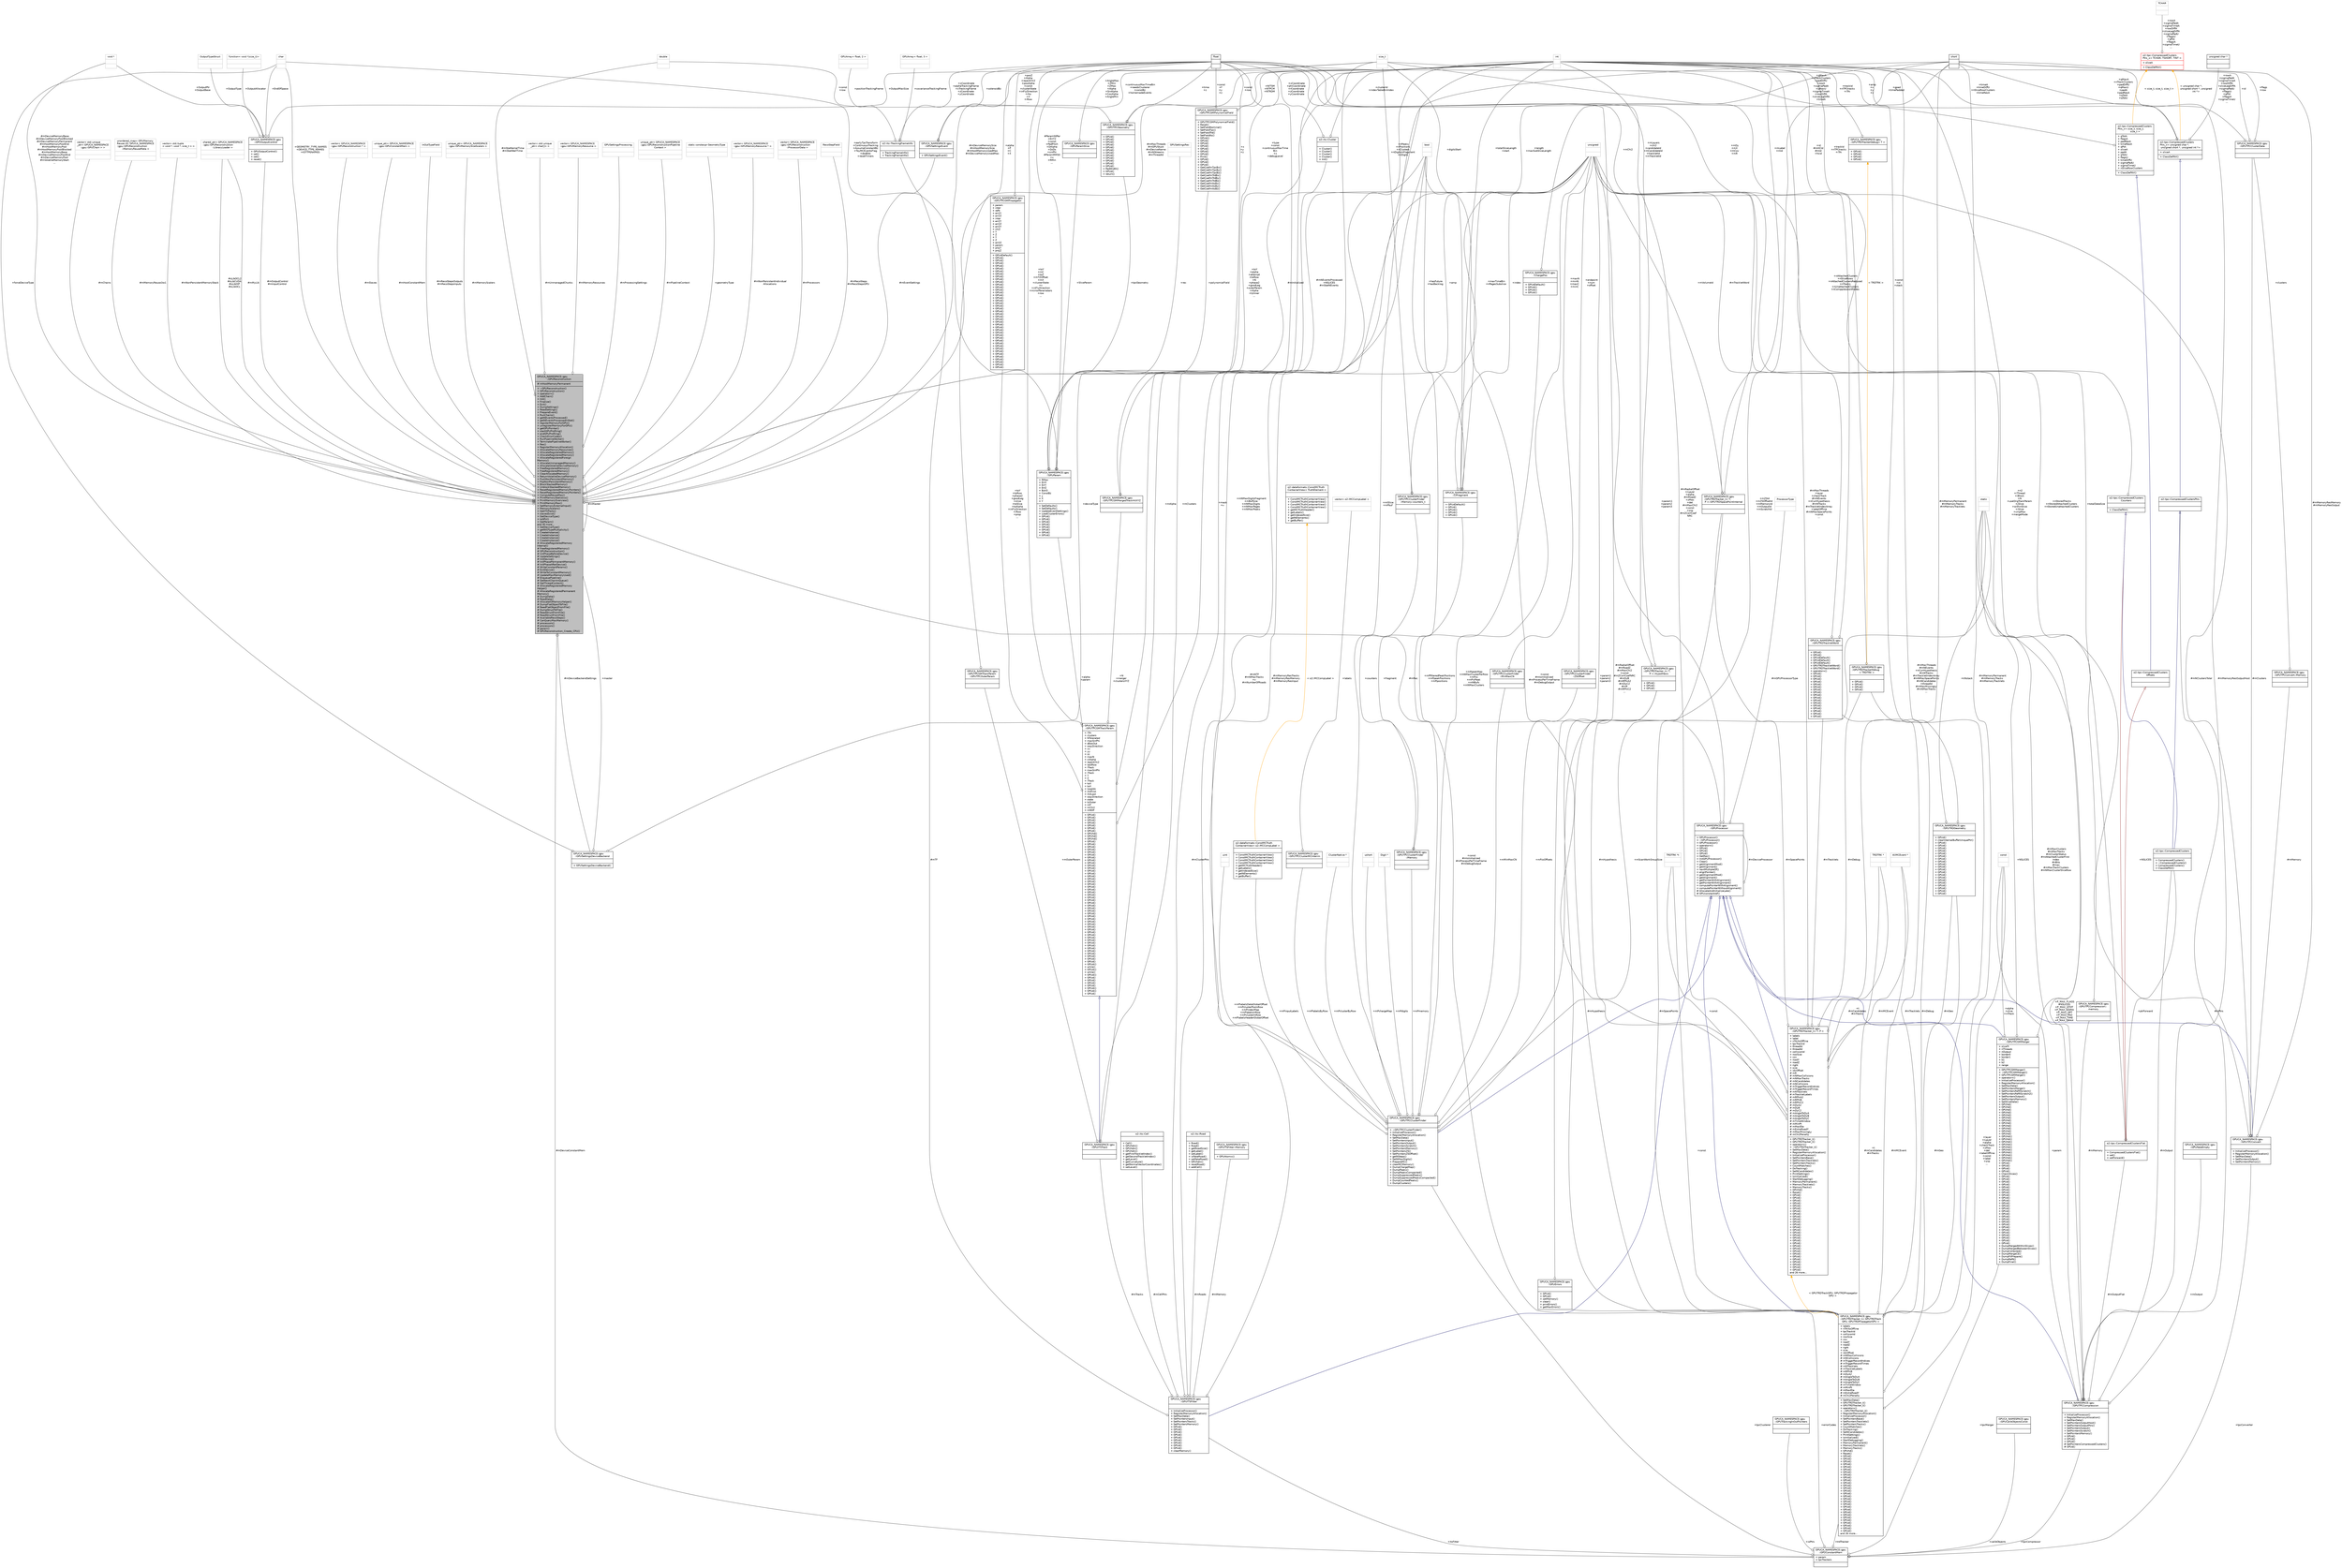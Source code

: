 digraph "GPUCA_NAMESPACE::gpu::GPUReconstruction"
{
 // INTERACTIVE_SVG=YES
  bgcolor="transparent";
  edge [fontname="Helvetica",fontsize="10",labelfontname="Helvetica",labelfontsize="10"];
  node [fontname="Helvetica",fontsize="10",shape=record];
  Node10 [label="{GPUCA_NAMESPACE::gpu\l::GPUReconstruction\n|# mHostMemoryPermanent\l|+ ~GPUReconstruction()\l+ GPUReconstruction()\l+ operator=()\l+ AddChain()\l+ Init()\l+ Finalize()\l+ Exit()\l+ DumpSettings()\l+ ReadSettings()\l+ PrepareEvent()\l+ RunChains()\l+ getNEventsProcessed()\l+ getNEventsProcessedInStat()\l+ registerMemoryForGPU()\l+ unregisterMemoryForGPU()\l+ getGPUPointer()\l+ startGPUProfiling()\l+ endGPUProfiling()\l+ CheckErrorCodes()\l+ RunPipelineWorker()\l+ TerminatePipelineWorker()\l+ Res()\l+ RegisterMemoryAllocation()\l+ AllocateMemoryResources()\l+ AllocateRegisteredMemory()\l+ AllocateRegisteredMemory()\l+ AllocateRegisteredForeign\lMemory()\l+ AllocateUnmanagedMemory()\l+ AllocateVolatileDeviceMemory()\l+ FreeRegisteredMemory()\l+ FreeRegisteredMemory()\l+ ClearAllocatedMemory()\l+ ReturnVolatileDeviceMemory()\l+ PushNonPersistentMemory()\l+ PopNonPersistentMemory()\l+ BlockStackedMemory()\l+ UnblockStackedMemory()\l+ ResetRegisteredMemoryPointers()\l+ ResetRegisteredMemoryPointers()\l+ ComputeReuseMax()\l+ PrintMemoryStatistics()\l+ PrintMemoryOverview()\l+ PrintMemoryMax()\l+ SetMemoryExternalInput()\l+ MemoryScalers()\l+ GetITSTraits()\l+ slavesExist()\l+ GetDeviceType()\l+ IsGPU()\l+ GetParam()\land 30 more...\l+ GetDeviceType()\l+ getNIOTypeMultiplicity()\l+ CreateInstance()\l+ CreateInstance()\l+ CreateInstance()\l+ CreateInstance()\l# AllocateRegisteredMemory\lInternal()\l# FreeRegisteredMemory()\l# GPUReconstruction()\l# InitPhaseBeforeDevice()\l# UpdateSettings()\l# InitDevice()\l# InitPhasePermanentMemory()\l# InitPhaseAfterDevice()\l# WriteConstantParams()\l# ExitDevice()\l# WriteToConstantMemory()\l# UpdateMaxMemoryUsed()\l# EnqueuePipeline()\l# GetNextChainInQueue()\l# GetThreadContext()\l# AllocateRegisteredMemory\lHelper()\l# AllocateRegisteredPermanent\lMemory()\l# DumpData()\l# ReadData()\l# AllocateIOMemoryHelper()\l# DumpFlatObjectToFile()\l# ReadFlatObjectFromFile()\l# DumpStructToFile()\l# ReadStructFromFile()\l# ReadStructFromFile()\l# AvailableRecoSteps()\l# CanQueryMaxMemory()\l# processors()\l# processors()\l# param()\l# GPUReconstruction_Create_CPU()\l}",height=0.2,width=0.4,color="black", fillcolor="grey75", style="filled", fontcolor="black"];
  Node11 -> Node10 [color="grey25",fontsize="10",style="solid",label=" #mUnmanagedChunks" ,arrowhead="odiamond",fontname="Helvetica"];
  Node11 [label="{vector\< std::unique\l_ptr\< char[]\> \>\n||}",height=0.2,width=0.4,color="grey75"];
  Node10 -> Node10 [color="grey25",fontsize="10",style="solid",label=" #mMaster" ,arrowhead="odiamond",fontname="Helvetica"];
  Node12 -> Node10 [color="grey25",fontsize="10",style="solid",label=" #mMemoryResources" ,arrowhead="odiamond",fontname="Helvetica"];
  Node12 [label="{vector\< GPUCA_NAMESPACE\l::gpu::GPUMemoryResource \>\n||}",height=0.2,width=0.4,color="grey75"];
  Node13 -> Node10 [color="grey25",fontsize="10",style="solid",label=" #sLibOCL2\n#sLibCUDA\n#sLibHIP\n#sLibOCL" ,arrowhead="odiamond",fontname="Helvetica"];
  Node13 [label="{shared_ptr\< GPUCA_NAMESPACE\l::gpu::GPUReconstruction\l::LibraryLoader \>\n||}",height=0.2,width=0.4,color="grey75"];
  Node14 -> Node10 [color="grey25",fontsize="10",style="solid",label=" #mStatKernelTime\n#mStatWallTime" ,arrowhead="odiamond",fontname="Helvetica"];
  Node14 [label="{double\n||}",height=0.2,width=0.4,color="grey75"];
  Node15 -> Node10 [color="grey25",fontsize="10",style="solid",label=" #mSlaves" ,arrowhead="odiamond",fontname="Helvetica"];
  Node15 [label="{vector\< GPUCA_NAMESPACE\l::gpu::GPUReconstruction * \>\n||}",height=0.2,width=0.4,color="grey75"];
  Node16 -> Node10 [color="grey25",fontsize="10",style="solid",label=" #mHostConstantMem" ,arrowhead="odiamond",fontname="Helvetica"];
  Node16 [label="{unique_ptr\< GPUCA_NAMESPACE\l::gpu::GPUConstantMem \>\n||}",height=0.2,width=0.4,color="grey75"];
  Node17 -> Node10 [color="grey25",fontsize="10",style="solid",label=" #mRecoStepsOutputs\n#mRecoStepsInputs" ,arrowhead="odiamond",fontname="Helvetica"];
  Node17 [label="{InOutTypeField\n||}",height=0.2,width=0.4,color="grey75"];
  Node18 -> Node10 [color="grey25",fontsize="10",style="solid",label=" #mMemoryScalers" ,arrowhead="odiamond",fontname="Helvetica"];
  Node18 [label="{unique_ptr\< GPUCA_NAMESPACE\l::gpu::GPUMemorySizeScalers \>\n||}",height=0.2,width=0.4,color="grey75"];
  Node19 -> Node10 [color="grey25",fontsize="10",style="solid",label=" #mOutputControl\n#mInputControl" ,arrowhead="odiamond",fontname="Helvetica"];
  Node19 [label="{GPUCA_NAMESPACE::gpu\l::GPUOutputControl\n||+ GPUOutputControl()\l+ set()\l+ set()\l+ reset()\l}",height=0.2,width=0.4,color="black",URL="$d4/d7c/structGPUCA__NAMESPACE_1_1gpu_1_1GPUOutputControl.html"];
  Node20 -> Node19 [color="grey25",fontsize="10",style="solid",label=" +OutputAllocator" ,arrowhead="odiamond",fontname="Helvetica"];
  Node20 [label="{function\< void *(size_t)\>\n||}",height=0.2,width=0.4,color="grey75"];
  Node21 -> Node19 [color="grey25",fontsize="10",style="solid",label=" +EndOfSpace" ,arrowhead="odiamond",fontname="Helvetica"];
  Node21 [label="{char\n||}",height=0.2,width=0.4,color="grey75"];
  Node22 -> Node19 [color="grey25",fontsize="10",style="solid",label=" +OutputMaxSize" ,arrowhead="odiamond",fontname="Helvetica"];
  Node22 [label="{size_t\n||}",height=0.2,width=0.4,color="grey75"];
  Node23 -> Node19 [color="grey25",fontsize="10",style="solid",label=" +OutputType" ,arrowhead="odiamond",fontname="Helvetica"];
  Node23 [label="{OutputTypeStruct\n||}",height=0.2,width=0.4,color="grey75"];
  Node24 -> Node19 [color="grey25",fontsize="10",style="solid",label=" +OutputPtr\n+OutputBase" ,arrowhead="odiamond",fontname="Helvetica"];
  Node24 [label="{void *\n||}",height=0.2,width=0.4,color="grey75"];
  Node21 -> Node10 [color="grey25",fontsize="10",style="solid",label=" +GEOMETRY_TYPE_NAMES\n+DEVICE_TYPE_NAMES\n+IOTYPENAMES" ,arrowhead="odiamond",fontname="Helvetica"];
  Node13 -> Node10 [color="grey25",fontsize="10",style="solid",label=" #mMyLib" ,arrowhead="odiamond",fontname="Helvetica"];
  Node25 -> Node10 [color="grey25",fontsize="10",style="solid",label=" #mEventSettings" ,arrowhead="odiamond",fontname="Helvetica"];
  Node25 [label="{GPUCA_NAMESPACE::gpu\l::GPUSettingsEvent\n||+ GPUSettingsEvent()\l}",height=0.2,width=0.4,color="black",URL="$d0/d50/structGPUCA__NAMESPACE_1_1gpu_1_1GPUSettingsEvent.html"];
  Node26 -> Node25 [color="grey25",fontsize="10",style="solid",label=" +solenoidBz" ,arrowhead="odiamond",fontname="Helvetica"];
  Node26 [label="{float\n||}",height=0.2,width=0.4,color="black",URL="$d4/dc3/classfloat.html"];
  Node27 -> Node25 [color="grey25",fontsize="10",style="solid",label=" +continuousMaxTimeBin\n+needsClusterer\n+constBz\n+homemadeEvents" ,arrowhead="odiamond",fontname="Helvetica"];
  Node27 [label="{int\n||}",height=0.2,width=0.4,color="grey75"];
  Node22 -> Node10 [color="grey25",fontsize="10",style="solid",label=" #mDeviceMemorySize\n#mHostMemorySize\n#mHostMemoryUsedMax\n#mDeviceMemoryUsedMax" ,arrowhead="odiamond",fontname="Helvetica"];
  Node28 -> Node10 [color="grey25",fontsize="10",style="solid",label=" #mProcessingSettings" ,arrowhead="odiamond",fontname="Helvetica"];
  Node28 [label="{GPUSettingsProcessing\n||}",height=0.2,width=0.4,color="grey75"];
  Node29 -> Node10 [color="grey25",fontsize="10",style="solid",label=" #mDeviceConstantMem" ,arrowhead="odiamond",fontname="Helvetica"];
  Node29 [label="{GPUCA_NAMESPACE::gpu\l::GPUConstantMem\n|+ param\l+ tpcTrackers\l|}",height=0.2,width=0.4,color="black",URL="$dc/d57/structGPUCA__NAMESPACE_1_1gpu_1_1GPUConstantMem.html"];
  Node30 -> Node29 [color="grey25",fontsize="10",style="solid",label=" +tpcClusterer" ,arrowhead="odiamond",fontname="Helvetica"];
  Node30 [label="{GPUCA_NAMESPACE::gpu\l::GPUTPCClusterFinder\n||+ ~GPUTPCClusterFinder()\l+ InitializeProcessor()\l+ RegisterMemoryAllocation()\l+ SetMaxData()\l+ SetPointersInput()\l+ SetPointersOutput()\l+ SetPointersScratch()\l+ SetPointersMemory()\l+ SetPointersZS()\l+ SetPointersZSOffset()\l+ getNSteps()\l+ SetNMaxDigits()\l+ PrepareMC()\l+ clearMCMemory()\l+ DumpChargeMap()\l+ DumpPeaks()\l+ DumpPeaksCompacted()\l+ DumpSuppressedPeaks()\l+ DumpSuppressedPeaksCompacted()\l+ DumpCountedPeaks()\l+ DumpClusters()\l}",height=0.2,width=0.4,color="black",URL="$da/dac/classGPUCA__NAMESPACE_1_1gpu_1_1GPUTPCClusterFinder.html"];
  Node31 -> Node30 [dir="back",color="midnightblue",fontsize="10",style="solid",arrowtail="onormal",fontname="Helvetica"];
  Node31 [label="{GPUCA_NAMESPACE::gpu\l::GPUProcessor\n||+ GPUProcessor()\l+ ~GPUProcessor()\l+ GPUProcessor()\l+ operator=()\l+ GPUd()\l+ GPUd()\l+ GPUd()\l+ GetRec()\l+ InitGPUProcessor()\l+ Clear()\l+ getAlignmentMod()\l+ getAlignment()\l+ nextMultipleOf()\l+ alignPointer()\l+ getAlignmentMod()\l+ getAlignment()\l+ getPointerWithAlignment()\l+ getPointerWithAlignment()\l+ computePointerWithAlignment()\l+ computePointerWithoutAlignment()\l# AllocateAndInitializeLate()\l# GPUconstantref()\l}",height=0.2,width=0.4,color="black",URL="$d0/dd7/classGPUCA__NAMESPACE_1_1gpu_1_1GPUProcessor.html"];
  Node10 -> Node31 [color="grey25",fontsize="10",style="solid",label=" #mRec" ,arrowhead="odiamond",fontname="Helvetica"];
  Node31 -> Node31 [color="grey25",fontsize="10",style="solid",label=" #mDeviceProcessor" ,arrowhead="odiamond",fontname="Helvetica"];
  Node32 -> Node31 [color="grey25",fontsize="10",style="solid",label=" #mGPUProcessorType" ,arrowhead="odiamond",fontname="Helvetica"];
  Node32 [label="{ProcessorType\n||}",height=0.2,width=0.4,color="grey75"];
  Node33 -> Node31 [color="grey25",fontsize="10",style="solid",label=" +param1\n+param2\n+param3" ,arrowhead="odiamond",fontname="Helvetica"];
  Node33 [label="{unsigned\n||}",height=0.2,width=0.4,color="grey75"];
  Node34 -> Node30 [color="grey25",fontsize="10",style="solid",label=" +mMinMaxCN" ,arrowhead="odiamond",fontname="Helvetica"];
  Node34 [label="{GPUCA_NAMESPACE::gpu\l::GPUTPCClusterFinder\l::MinMaxCN\n||}",height=0.2,width=0.4,color="black",URL="$dc/dc6/structGPUCA__NAMESPACE_1_1gpu_1_1GPUTPCClusterFinder_1_1MinMaxCN.html"];
  Node33 -> Node34 [color="grey25",fontsize="10",style="solid",label=" +maxN\n+minN\n+maxC\n+minC" ,arrowhead="odiamond",fontname="Helvetica"];
  Node35 -> Node30 [color="grey25",fontsize="10",style="solid",label=" +mPmemory" ,arrowhead="odiamond",fontname="Helvetica"];
  Node35 [label="{GPUCA_NAMESPACE::gpu\l::GPUTPCClusterFinder\l::Memory\n||}",height=0.2,width=0.4,color="black",URL="$d6/d9c/structGPUCA__NAMESPACE_1_1gpu_1_1GPUTPCClusterFinder_1_1Memory.html"];
  Node36 -> Node35 [color="grey25",fontsize="10",style="solid",label=" +counters" ,arrowhead="odiamond",fontname="Helvetica"];
  Node36 [label="{GPUCA_NAMESPACE::gpu\l::GPUTPCClusterFinder\l::Memory::counters_t\n||}",height=0.2,width=0.4,color="black",URL="$d6/d42/structGPUCA__NAMESPACE_1_1gpu_1_1GPUTPCClusterFinder_1_1Memory_1_1counters__t.html"];
  Node22 -> Node36 [color="grey25",fontsize="10",style="solid",label=" +nPeaks\n+nPositions\n+nClusters\n+nDigitsInFragment\n+nDigits" ,arrowhead="odiamond",fontname="Helvetica"];
  Node33 -> Node36 [color="grey25",fontsize="10",style="solid",label=" +maxTimeBin\n+nPagesSubslice" ,arrowhead="odiamond",fontname="Helvetica"];
  Node37 -> Node35 [color="grey25",fontsize="10",style="solid",label=" +fragment" ,arrowhead="odiamond",fontname="Helvetica"];
  Node37 [label="{GPUCA_NAMESPACE::gpu\l::CfFragment\n||+ GPUdDefault()\l+ GPUd()\l+ GPUdi()\l+ GPUdi()\l+ GPUdi()\l}",height=0.2,width=0.4,color="black",URL="$db/d3d/structGPUCA__NAMESPACE_1_1gpu_1_1CfFragment.html"];
  Node38 -> Node37 [color="grey25",fontsize="10",style="solid",label=" +length\n+maxSubSliceLength" ,arrowhead="odiamond",fontname="Helvetica"];
  Node38 [label="{short\n||}",height=0.2,width=0.4,color="black",URL="$dc/d10/classshort.html"];
  Node22 -> Node37 [color="grey25",fontsize="10",style="solid",label=" +digitsStart" ,arrowhead="odiamond",fontname="Helvetica"];
  Node27 -> Node37 [color="grey25",fontsize="10",style="solid",label=" +totalSliceLength\n+start" ,arrowhead="odiamond",fontname="Helvetica"];
  Node39 -> Node37 [color="grey25",fontsize="10",style="solid",label=" +hasFuture\n+hasBacklog" ,arrowhead="odiamond",fontname="Helvetica"];
  Node39 [label="{bool\n||}",height=0.2,width=0.4,color="grey75"];
  Node33 -> Node37 [color="grey25",fontsize="10",style="solid",label=" +index" ,arrowhead="odiamond",fontname="Helvetica"];
  Node40 -> Node30 [color="grey25",fontsize="10",style="solid",label=" +mPfilteredPeakPositions\n+mPpeakPositions\n+mPpositions" ,arrowhead="odiamond",fontname="Helvetica"];
  Node40 [label="{GPUCA_NAMESPACE::gpu\l::ChargePos\n||+ GPUdDefault()\l+ GPUdi()\l+ GPUdi()\l+ GPUdi()\l}",height=0.2,width=0.4,color="black",URL="$dd/d68/structGPUCA__NAMESPACE_1_1gpu_1_1ChargePos.html"];
  Node38 -> Node40 [color="grey25",fontsize="10",style="solid",label=" +gpad\n+timePadded" ,arrowhead="odiamond",fontname="Helvetica"];
  Node38 -> Node30 [color="grey25",fontsize="10",style="solid",label=" +mZSId\n+mZSOffsetId\n+mMemoryId\n+mOutputId\n+mScratchId" ,arrowhead="odiamond",fontname="Helvetica"];
  Node22 -> Node30 [color="grey25",fontsize="10",style="solid",label=" +mNMaxDigitsFragment\n+mBufSize\n+mNMaxDigits\n+mNMaxPages\n+mNMaxPeaks" ,arrowhead="odiamond",fontname="Helvetica"];
  Node41 -> Node30 [color="grey25",fontsize="10",style="solid",label=" +mPchargeMap" ,arrowhead="odiamond",fontname="Helvetica"];
  Node41 [label="{ushort\n||}",height=0.2,width=0.4,color="grey75"];
  Node42 -> Node30 [color="grey25",fontsize="10",style="solid",label=" +mPdigits" ,arrowhead="odiamond",fontname="Helvetica"];
  Node42 [label="{Digit *\n||}",height=0.2,width=0.4,color="grey75"];
  Node27 -> Node30 [color="grey25",fontsize="10",style="solid",label=" +mISlice\n+mPbuf" ,arrowhead="odiamond",fontname="Helvetica"];
  Node43 -> Node30 [color="grey25",fontsize="10",style="solid",label=" +mPzsOffsets" ,arrowhead="odiamond",fontname="Helvetica"];
  Node43 [label="{GPUCA_NAMESPACE::gpu\l::GPUTPCClusterFinder\l::ZSOffset\n||}",height=0.2,width=0.4,color="black",URL="$da/d0d/structGPUCA__NAMESPACE_1_1gpu_1_1GPUTPCClusterFinder_1_1ZSOffset.html"];
  Node33 -> Node43 [color="grey25",fontsize="10",style="solid",label=" +endpoint\n+num\n+offset" ,arrowhead="odiamond",fontname="Helvetica"];
  Node44 -> Node30 [color="grey25",fontsize="10",style="solid",label=" +mPlabelsDataGlobalOffset\n+mPclusterPosInRow\n+mPindexMap\n+mPlabelsInRow\n+mPclusterInRow\n+mPlabelsHeaderGlobalOffset" ,arrowhead="odiamond",fontname="Helvetica"];
  Node44 [label="{uint\n||}",height=0.2,width=0.4,color="grey75"];
  Node45 -> Node30 [color="grey25",fontsize="10",style="solid",label=" +mPinputLabels" ,arrowhead="odiamond",fontname="Helvetica"];
  Node45 [label="{o2::dataformats::ConstMCTruth\lContainerView\< o2::MCCompLabel \>\n||+ ConstMCTruthContainerView()\l+ ConstMCTruthContainerView()\l+ ConstMCTruthContainerView()\l+ ConstMCTruthContainerView()\l+ getMCTruthHeader()\l+ getLabels()\l+ getIndexedSize()\l+ getNElements()\l+ getBuffer()\l}",height=0.2,width=0.4,color="black",URL="$de/d68/classo2_1_1dataformats_1_1ConstMCTruthContainerView.html"];
  Node46 -> Node45 [dir="back",color="orange",fontsize="10",style="solid",label=" \< o2::MCCompLabel \>" ,fontname="Helvetica"];
  Node46 [label="{o2::dataformats::ConstMCTruth\lContainerView\< TruthElement \>\n||+ ConstMCTruthContainerView()\l+ ConstMCTruthContainerView()\l+ ConstMCTruthContainerView()\l+ ConstMCTruthContainerView()\l+ getMCTruthHeader()\l+ getLabels()\l+ getIndexedSize()\l+ getNElements()\l+ getBuffer()\l}",height=0.2,width=0.4,color="black",URL="$de/d68/classo2_1_1dataformats_1_1ConstMCTruthContainerView.html"];
  Node47 -> Node30 [color="grey25",fontsize="10",style="solid",label=" +mScanWorkGroupSize" ,arrowhead="odiamond",fontname="Helvetica"];
  Node47 [label="{static\n||}",height=0.2,width=0.4,color="grey75"];
  Node48 -> Node30 [color="grey25",fontsize="10",style="solid",label=" +mPclusterByRow" ,arrowhead="odiamond",fontname="Helvetica"];
  Node48 [label="{ClusterNative *\n||}",height=0.2,width=0.4,color="grey75"];
  Node33 -> Node30 [color="grey25",fontsize="10",style="solid",label=" +mPpeakMap\n+mNMaxClusterPerRow\n+mPzs\n+mPisPeak\n+mNBufs\n+mNMaxClusters" ,arrowhead="odiamond",fontname="Helvetica"];
  Node49 -> Node30 [color="grey25",fontsize="10",style="solid",label=" +mPlabelsByRow" ,arrowhead="odiamond",fontname="Helvetica"];
  Node49 [label="{GPUCA_NAMESPACE::gpu\l::GPUTPCClusterMCInterim\n||}",height=0.2,width=0.4,color="black",URL="$d4/d0e/structGPUCA__NAMESPACE_1_1gpu_1_1GPUTPCClusterMCInterim.html"];
  Node50 -> Node49 [color="grey25",fontsize="10",style="solid",label=" +labels" ,arrowhead="odiamond",fontname="Helvetica"];
  Node50 [label="{vector\< o2::MCCompLabel \>\n||}",height=0.2,width=0.4,color="grey75"];
  Node51 -> Node29 [color="grey25",fontsize="10",style="solid",label=" +itsFitter" ,arrowhead="odiamond",fontname="Helvetica"];
  Node51 [label="{GPUCA_NAMESPACE::gpu\l::GPUITSFitter\n||+ InitializeProcessor()\l+ RegisterMemoryAllocation()\l+ SetMaxData()\l+ SetPointersInput()\l+ SetPointersTracks()\l+ SetPointersMemory()\l+ GPUd()\l+ GPUd()\l+ GPUd()\l+ GPUd()\l+ GPUd()\l+ GPUd()\l+ GPUd()\l+ GPUd()\l+ GPUd()\l+ clearMemory()\l}",height=0.2,width=0.4,color="black",URL="$d8/df8/classGPUCA__NAMESPACE_1_1gpu_1_1GPUITSFitter.html"];
  Node31 -> Node51 [dir="back",color="midnightblue",fontsize="10",style="solid",arrowtail="onormal",fontname="Helvetica"];
  Node52 -> Node51 [color="grey25",fontsize="10",style="solid",label=" #mClusterPtrs" ,arrowhead="odiamond",fontname="Helvetica"];
  Node52 [label="{o2::its::Cluster\n||+ Cluster()\l+ Cluster()\l+ Cluster()\l+ Cluster()\l+ Init()\l}",height=0.2,width=0.4,color="black",URL="$d6/de3/structo2_1_1its_1_1Cluster.html"];
  Node26 -> Node52 [color="grey25",fontsize="10",style="solid",label=" +xCoordinate\n+phiCoordinate\n+rCoordinate\n+zCoordinate\n+yCoordinate" ,arrowhead="odiamond",fontname="Helvetica"];
  Node27 -> Node52 [color="grey25",fontsize="10",style="solid",label=" +clusterId\n+indexTableBinIndex" ,arrowhead="odiamond",fontname="Helvetica"];
  Node53 -> Node51 [color="grey25",fontsize="10",style="solid",label=" #mRoads" ,arrowhead="odiamond",fontname="Helvetica"];
  Node53 [label="{o2::its::Road\n||+ Road()\l+ Road()\l+ getRoadSize()\l+ getLabel()\l+ setLabel()\l+ isFakeRoad()\l+ setFakeRoad()\l+ GPUhdni()\l+ resetRoad()\l+ addCell()\l}",height=0.2,width=0.4,color="black",URL="$d2/d7f/classo2_1_1its_1_1Road.html"];
  Node54 -> Node51 [color="grey25",fontsize="10",style="solid",label=" #mMemory" ,arrowhead="odiamond",fontname="Helvetica"];
  Node54 [label="{GPUCA_NAMESPACE::gpu\l::GPUITSFitter::Memory\n||+ GPUAtomic()\l}",height=0.2,width=0.4,color="black",URL="$dc/ddc/structGPUCA__NAMESPACE_1_1gpu_1_1GPUITSFitter_1_1Memory.html"];
  Node55 -> Node51 [color="grey25",fontsize="10",style="solid",label=" #mTF" ,arrowhead="odiamond",fontname="Helvetica"];
  Node55 [label="{o2::its::TrackingFrameInfo\n||+ TrackingFrameInfo()\l+ TrackingFrameInfo()\l}",height=0.2,width=0.4,color="black",URL="$d2/d5f/structo2_1_1its_1_1TrackingFrameInfo.html"];
  Node56 -> Node55 [color="grey25",fontsize="10",style="solid",label=" +covarianceTrackingFrame" ,arrowhead="odiamond",fontname="Helvetica"];
  Node56 [label="{GPUArray\< float, 3 \>\n||}",height=0.2,width=0.4,color="grey75"];
  Node57 -> Node55 [color="grey25",fontsize="10",style="solid",label=" +positionTrackingFrame" ,arrowhead="odiamond",fontname="Helvetica"];
  Node57 [label="{GPUArray\< float, 2 \>\n||}",height=0.2,width=0.4,color="grey75"];
  Node26 -> Node55 [color="grey25",fontsize="10",style="solid",label=" +xCoordinate\n+alphaTrackingFrame\n+xTrackingFrame\n+zCoordinate\n+yCoordinate" ,arrowhead="odiamond",fontname="Helvetica"];
  Node38 -> Node51 [color="grey25",fontsize="10",style="solid",label=" #mMemoryResTracks\n#mMemoryResMemory\n#mMemoryResInput" ,arrowhead="odiamond",fontname="Helvetica"];
  Node27 -> Node51 [color="grey25",fontsize="10",style="solid",label=" #mNTF\n#mNMaxTracks\n+v\n#mNumberOfRoads" ,arrowhead="odiamond",fontname="Helvetica"];
  Node58 -> Node51 [color="grey25",fontsize="10",style="solid",label=" #mTracks" ,arrowhead="odiamond",fontname="Helvetica"];
  Node58 [label="{GPUCA_NAMESPACE::gpu\l::GPUITSTrack\n||}",height=0.2,width=0.4,color="black",URL="$dc/d9a/classGPUCA__NAMESPACE_1_1gpu_1_1GPUITSTrack.html"];
  Node59 -> Node58 [dir="back",color="midnightblue",fontsize="10",style="solid",arrowtail="onormal",fontname="Helvetica"];
  Node59 [label="{GPUCA_NAMESPACE::gpu\l::GPUTPCGMTrackParam\n|+ iTrk\l+ clusters\l+ NTolerated\l+ maxSinPhi\l+ dEdxOut\l+ wayDirection\l+ xx\l+ yy\l+ zz\l+ maxN\l+ clAlpha\l+ rejectChi2\l+ lastRow\l+ iTrack\l+ maxSinPhi\l+ iTrack\l+ Y\l+ Z\l+ iTrack\l+ toX\l+ toX\l+ loopIdx\l+ ihitFirst\l+ ihitLast\l+ wayDirection\l+ state\l+ tzOuter\l+ mP\l+ mChi2\l+ mNDF\l|+ GPUd()\l+ GPUd()\l+ GPUd()\l+ GPUd()\l+ GPUd()\l+ GPUd()\l+ GPUd()\l+ GPUhd()\l+ GPUhd()\l+ GPUhd()\l+ GPUd()\l+ GPUd()\l+ GPUd()\l+ GPUd()\l+ GPUd()\l+ GPUd()\l+ GPUd()\l+ GPUd()\l+ GPUd()\l+ GPUd()\l+ GPUd()\l+ GPUd()\l+ GPUd()\l+ GPUd()\l+ GPUd()\l+ GPUd()\l+ GPUd()\l+ GPUd()\l+ GPUd()\l+ GPUd()\l+ GPUd()\l+ GPUd()\l+ GPUd()\l+ GPUd()\l+ GPUd()\l+ GPUd()\l+ GPUd()\l+ GPUd()\l+ GPUd()\l+ GPUd()\l+ GPUd()\l+ GPUd()\l+ GPUd()\l+ GPUd()\l+ GPUd()\l+ GPUd()\l+ GPUd()\l+ GPUd()\l+ GPUd()\l+ GPUd()\l+ GPUd()\l+ GPUd()\l+ GPUd()\l+ GPUd()\l+ GPUd()\l+ GPUd()\l+ GPUdi()\l+ while()\l+ GPUdi()\l+ while()\l+ GPUdi()\l+ GPUd()\l+ GPUd()\l+ GPUd()\l+ GPUd()\l+ GPUdi()\l+ GPUdi()\l+ GPUd()\l}",height=0.2,width=0.4,color="black",URL="$df/df6/classGPUCA__NAMESPACE_1_1gpu_1_1GPUTPCGMTrackParam.html"];
  Node60 -> Node59 [color="grey25",fontsize="10",style="solid",label=" +N\n+merger\n+clustersXYZ" ,arrowhead="odiamond",fontname="Helvetica"];
  Node60 [label="{GPUCA_NAMESPACE::gpu\l::GPUTPCGMMergedTrackHitXYZ\n||}",height=0.2,width=0.4,color="black",URL="$df/d81/structGPUCA__NAMESPACE_1_1gpu_1_1GPUTPCGMMergedTrackHitXYZ.html"];
  Node26 -> Node60 [color="grey25",fontsize="10",style="solid",label=" +x\n+y\n+z" ,arrowhead="odiamond",fontname="Helvetica"];
  Node33 -> Node60 [color="grey25",fontsize="10",style="solid",label=" +amp" ,arrowhead="odiamond",fontname="Helvetica"];
  Node61 -> Node59 [color="grey25",fontsize="10",style="solid",label=" +toY\n+toRow\n+phase2\n+goodLeg\n+slice\n+toSlice\n+toAlpha\n+inFlyDirection\n+iRow\n+prop\n..." ,arrowhead="odiamond",fontname="Helvetica"];
  Node61 [label="{GPUCA_NAMESPACE::gpu\l::GPUTPCGMPropagator\n|+ param\l+ inter\l+ refit\l+ err2Y\l+ err2Z\l+ inter\l+ err2Y\l+ err2Z\l+ err2Y\l+ chiZ\l+ Y\l+ Z\l+ Y\l+ Z\l+ err2Z\l+ param\l+ projY\l+ projZ\l|+ GPUdDefault()\l+ GPUd()\l+ GPUd()\l+ GPUd()\l+ GPUd()\l+ GPUd()\l+ GPUd()\l+ GPUd()\l+ GPUd()\l+ GPUd()\l+ GPUd()\l+ GPUd()\l+ GPUd()\l+ GPUd()\l+ GPUd()\l+ GPUd()\l+ GPUd()\l+ GPUd()\l+ GPUd()\l+ GPUd()\l+ GPUd()\l+ GPUd()\l+ GPUd()\l+ GPUd()\l+ GPUd()\l+ GPUd()\l+ GPUd()\l+ GPUd()\l+ GPUd()\l+ GPUd()\l+ GPUd()\l+ GPUd()\l+ GPUd()\l+ GPUd()\l+ GPUd()\l+ GPUd()\l+ GPUd()\l+ GPUd()\l+ GPUd()\l+ GPUd()\l+ GPUd()\l+ GPUd()\l+ GPUd()\l}",height=0.2,width=0.4,color="black",URL="$d8/d01/classGPUCA__NAMESPACE_1_1gpu_1_1GPUTPCGMPropagator.html"];
  Node26 -> Node61 [color="grey25",fontsize="10",style="solid",label=" +posZ\n+Alpha\n+rejectChi2\n+posAlpha\n+const\n+clusterState\n+inFlyDirection\n+rho\n+X\n+iRow\n..." ,arrowhead="odiamond",fontname="Helvetica"];
  Node62 -> Node59 [color="grey25",fontsize="10",style="solid",label=" +alpha\n+param" ,arrowhead="odiamond",fontname="Helvetica"];
  Node62 [label="{GPUCA_NAMESPACE::gpu\l::GPUParam\n|+ RMax\l+ ErrX\l+ ErrY\l+ ErrZ\l+ BzkG\l+ ConstBz\l+ y\l+ X\l+ Y\l|+ SetDefaults()\l+ SetDefaults()\l+ UpdateEventSettings()\l+ LoadClusterErrors()\l+ GPUd()\l+ GPUd()\l+ GPUd()\l+ GPUd()\l+ GPUd()\l+ GPUd()\l+ GPUd()\l+ GPUd()\l}",height=0.2,width=0.4,color="black",URL="$da/daf/structGPUCA__NAMESPACE_1_1gpu_1_1GPUParam.html"];
  Node21 -> Node62 [color="grey25",fontsize="10",style="solid",label=" +earlyTpcTransform\n+ContinuousTracking\n+AssumeConstantBz\n+ToyMCEventsFlag\n+dodEdx\n+resetTimers" ,arrowhead="odiamond",fontname="Helvetica"];
  Node26 -> Node62 [color="grey25",fontsize="10",style="solid",label=" #ParamS0Par\n+ErrY2\n+const\n+PadPitch\n+DAlpha\n+DzDs\n+sinPhi\n#ParamRMS0\n+x\n+RMin\n..." ,arrowhead="odiamond",fontname="Helvetica"];
  Node63 -> Node62 [color="grey25",fontsize="10",style="solid",label=" +SliceParam" ,arrowhead="odiamond",fontname="Helvetica"];
  Node63 [label="{GPUCA_NAMESPACE::gpu\l::GPUParamSlice\n||}",height=0.2,width=0.4,color="black",URL="$dc/dc1/structGPUCA__NAMESPACE_1_1gpu_1_1GPUParamSlice.html"];
  Node26 -> Node63 [color="grey25",fontsize="10",style="solid",label=" +AngleMax\n+ZMin\n+ZMax\n+Alpha\n+SinAlpha\n+CosAlpha\n+AngleMin" ,arrowhead="odiamond",fontname="Helvetica"];
  Node27 -> Node62 [color="grey25",fontsize="10",style="solid",label=" +type\n+const\n+continuousMaxTime\lBin\n+z\n+debugLevel" ,arrowhead="odiamond",fontname="Helvetica"];
  Node64 -> Node62 [color="grey25",fontsize="10",style="solid",label=" +polynomialField" ,arrowhead="odiamond",fontname="Helvetica"];
  Node64 [label="{GPUCA_NAMESPACE::gpu\l::GPUTPCGMPolynomialField\n||+ GPUTPCGMPolynomialField()\l+ Reset()\l+ SetFieldNominal()\l+ SetFieldTpc()\l+ SetFieldTrd()\l+ SetFieldIts()\l+ GPUdi()\l+ GPUd()\l+ GPUd()\l+ GPUd()\l+ GPUd()\l+ GPUd()\l+ GPUd()\l+ Print()\l+ GPUd()\l+ GPUd()\l+ GPUd()\l+ GetCoefmTpcBx()\l+ GetCoefmTpcBy()\l+ GetCoefmTpcBz()\l+ GetCoefmTrdBx()\l+ GetCoefmTrdBy()\l+ GetCoefmTrdBz()\l+ GetCoefmItsBx()\l+ GetCoefmItsBy()\l+ GetCoefmItsBz()\l}",height=0.2,width=0.4,color="black",URL="$d0/d97/classGPUCA__NAMESPACE_1_1gpu_1_1GPUTPCGMPolynomialField.html"];
  Node26 -> Node64 [color="grey25",fontsize="10",style="solid",label=" +const\n+f\n+y\n+z" ,arrowhead="odiamond",fontname="Helvetica"];
  Node27 -> Node64 [color="grey25",fontsize="10",style="solid",label=" +NITSM\n+NTPCM\n+NTRDM" ,arrowhead="odiamond",fontname="Helvetica"];
  Node65 -> Node62 [color="grey25",fontsize="10",style="solid",label=" +tpcGeometry" ,arrowhead="odiamond",fontname="Helvetica"];
  Node65 [label="{GPUCA_NAMESPACE::gpu\l::GPUTPCGeometry\n||+ GPUd()\l+ GPUd()\l+ GPUd()\l+ GPUd()\l+ GPUd()\l+ GPUd()\l+ GPUd()\l+ GPUd()\l+ GPUd()\l+ GPUd()\l+ GPUd()\l+ GPUd()\l+ PadWidth()\l+ GPUd()\l+ return()\l}",height=0.2,width=0.4,color="black",URL="$d0/d52/classGPUCA__NAMESPACE_1_1gpu_1_1GPUTPCGeometry.html"];
  Node14 -> Node65 [color="grey25",fontsize="10",style="solid",label=" +const\n+row" ,arrowhead="odiamond",fontname="Helvetica"];
  Node26 -> Node65 [color="grey25",fontsize="10",style="solid",label=" +time\n+z" ,arrowhead="odiamond",fontname="Helvetica"];
  Node27 -> Node65 [color="grey25",fontsize="10",style="solid",label=" +const\n+row" ,arrowhead="odiamond",fontname="Helvetica"];
  Node66 -> Node62 [color="grey25",fontsize="10",style="solid",label=" +rec" ,arrowhead="odiamond",fontname="Helvetica"];
  Node66 [label="{GPUSettingsRec\n||}",height=0.2,width=0.4,color="grey75"];
  Node26 -> Node59 [color="grey25",fontsize="10",style="solid",label=" +toY\n+mC\n+toZ\n+mTZOffset\n+mX\n+clusterState\n+v\n+inFlyDirection\n+mirrorParameters\n+row\n..." ,arrowhead="odiamond",fontname="Helvetica"];
  Node27 -> Node59 [color="grey25",fontsize="10",style="solid",label=" +toY\n+alpha\n+attempt\n+toRow\n+N\n+phase2\n+goodLeg\n+outerParam\n+Alpha\n+tzInner\n..." ,arrowhead="odiamond",fontname="Helvetica"];
  Node39 -> Node59 [color="grey25",fontsize="10",style="solid",label=" +mask\n+v" ,arrowhead="odiamond",fontname="Helvetica"];
  Node26 -> Node58 [color="grey25",fontsize="10",style="solid",label=" +mAlpha" ,arrowhead="odiamond",fontname="Helvetica"];
  Node27 -> Node58 [color="grey25",fontsize="10",style="solid",label=" +mClusters" ,arrowhead="odiamond",fontname="Helvetica"];
  Node67 -> Node58 [color="grey25",fontsize="10",style="solid",label=" +mOuterParam" ,arrowhead="odiamond",fontname="Helvetica"];
  Node67 [label="{GPUCA_NAMESPACE::gpu\l::GPUTPCGMTrackParam\l::GPUTPCOuterParam\n||}",height=0.2,width=0.4,color="black",URL="$d3/d23/structGPUCA__NAMESPACE_1_1gpu_1_1GPUTPCGMTrackParam_1_1GPUTPCOuterParam.html"];
  Node26 -> Node67 [color="grey25",fontsize="10",style="solid",label=" +alpha\n+P\n+C\n+X" ,arrowhead="odiamond",fontname="Helvetica"];
  Node68 -> Node51 [color="grey25",fontsize="10",style="solid",label=" #mCellPtrs" ,arrowhead="odiamond",fontname="Helvetica"];
  Node68 [label="{o2::its::Cell\n||+ Cell()\l+ GPUhdni()\l+ GPUhdni()\l+ GPUhdni()\l+ getFirstTrackletIndex()\l+ getSecondTrackletIndex()\l+ getLevel()\l+ getCurvature()\l+ getNormalVectorCoordinates()\l+ setLevel()\l}",height=0.2,width=0.4,color="black",URL="$dd/d89/classo2_1_1its_1_1Cell.html"];
  Node69 -> Node29 [color="grey25",fontsize="10",style="solid",label=" +ioPtrs" ,arrowhead="odiamond",fontname="Helvetica"];
  Node69 [label="{GPUCA_NAMESPACE::gpu\l::GPUTrackingInOutPointers\n||}",height=0.2,width=0.4,color="black",URL="$d2/d7f/structGPUCA__NAMESPACE_1_1gpu_1_1GPUTrackingInOutPointers.html"];
  Node70 -> Node29 [color="grey25",fontsize="10",style="solid",label=" +tpcConverter" ,arrowhead="odiamond",fontname="Helvetica"];
  Node70 [label="{GPUCA_NAMESPACE::gpu\l::GPUTPCConvert\n||+ InitializeProcessor()\l+ RegisterMemoryAllocation()\l+ SetMaxData()\l+ SetPointersOutput()\l+ SetPointersMemory()\l}",height=0.2,width=0.4,color="black",URL="$d3/d6f/classGPUCA__NAMESPACE_1_1gpu_1_1GPUTPCConvert.html"];
  Node31 -> Node70 [dir="back",color="midnightblue",fontsize="10",style="solid",arrowtail="onormal",fontname="Helvetica"];
  Node38 -> Node70 [color="grey25",fontsize="10",style="solid",label=" #mMemoryResMemory\n#mMemoryResOutput" ,arrowhead="odiamond",fontname="Helvetica"];
  Node71 -> Node70 [color="grey25",fontsize="10",style="solid",label=" #mClusters" ,arrowhead="odiamond",fontname="Helvetica"];
  Node71 [label="{GPUCA_NAMESPACE::gpu\l::GPUTPCClusterData\n||}",height=0.2,width=0.4,color="black",URL="$de/d16/structGPUCA__NAMESPACE_1_1gpu_1_1GPUTPCClusterData.html"];
  Node26 -> Node71 [color="grey25",fontsize="10",style="solid",label=" +amp\n+x\n+y\n+z" ,arrowhead="odiamond",fontname="Helvetica"];
  Node38 -> Node71 [color="grey25",fontsize="10",style="solid",label=" +flags\n+row" ,arrowhead="odiamond",fontname="Helvetica"];
  Node27 -> Node71 [color="grey25",fontsize="10",style="solid",label=" +id" ,arrowhead="odiamond",fontname="Helvetica"];
  Node72 -> Node70 [color="grey25",fontsize="10",style="solid",label=" #mMemory" ,arrowhead="odiamond",fontname="Helvetica"];
  Node72 [label="{GPUCA_NAMESPACE::gpu\l::GPUTPCConvert::Memory\n||}",height=0.2,width=0.4,color="black",URL="$d4/d0e/structGPUCA__NAMESPACE_1_1gpu_1_1GPUTPCConvert_1_1Memory.html"];
  Node71 -> Node72 [color="grey25",fontsize="10",style="solid",label=" +clusters" ,arrowhead="odiamond",fontname="Helvetica"];
  Node33 -> Node70 [color="grey25",fontsize="10",style="solid",label=" #mNClustersTotal" ,arrowhead="odiamond",fontname="Helvetica"];
  Node47 -> Node70 [color="grey25",fontsize="10",style="solid",label=" +NSLICES" ,arrowhead="odiamond",fontname="Helvetica"];
  Node73 -> Node29 [color="grey25",fontsize="10",style="solid",label=" +trdTracker" ,arrowhead="odiamond",fontname="Helvetica"];
  Node73 [label="{GPUCA_NAMESPACE::gpu\l::GPUTRDTracker_t\< GPUTRDTrack\lGPU, GPUTRDPropagatorGPU \>\n|+ labels\l+ nTrkltsOffline\l+ tpcTrackId\l+ collisionId\l+ rowSize\l+ cov\l+ roadY\l+ roadZ\l+ right\l+ size\l+ idxOffset\l# mNMaxCollisions\l# mNCollisions\l# mTriggerRecordIndices\l# mTriggerRecordTimes\l# mNTracklets\l# mTrackletLabels\l# mRPhiB\l# mDyA2\l# mAngleToDyA\l# mAngleToDyB\l# mAngleToDyC\l# mTimeWindow\l# mMinPt\l# mMaxEta\l# mExtraRoadY\l# mChi2Penalty\l|+ SetMaxData()\l+ GPUTRDTracker_t()\l+ GPUTRDTracker_t()\l+ operator=()\l+ ~GPUTRDTracker_t()\l+ RegisterMemoryAllocation()\l+ InitializeProcessor()\l+ SetPointersBase()\l+ SetPointersTracklets()\l+ SetPointersTracks()\l+ CountMatches()\l+ DoTracking()\l+ SetNCandidates()\l+ PrintSettings()\l+ IsInitialized()\l+ StartDebugging()\l+ MemoryPermanent()\l+ MemoryTracklets()\l+ MemoryTracks()\l+ GPUhd()\l+ Reset()\l+ GPUd()\l+ GPUd()\l+ GPUd()\l+ GPUd()\l+ GPUd()\l+ GPUd()\l+ GPUd()\l+ GPUd()\l+ GPUd()\l+ GPUd()\l+ GPUd()\l+ GPUd()\l+ GPUd()\l+ GPUd()\l+ GPUd()\l+ GPUd()\l+ GPUd()\l+ GPUd()\l+ GPUd()\l+ GPUd()\l+ GPUd()\l+ GPUd()\l+ GPUd()\l+ GPUd()\l+ GPUd()\l+ GPUd()\l+ GPUd()\l+ GPUd()\l+ GPUd()\land 26 more...\l}",height=0.2,width=0.4,color="black",URL="$db/db5/classGPUCA__NAMESPACE_1_1gpu_1_1GPUTRDTracker__t.html"];
  Node31 -> Node73 [dir="back",color="midnightblue",fontsize="10",style="solid",arrowtail="onormal",fontname="Helvetica"];
  Node74 -> Node73 [color="grey25",fontsize="10",style="solid",label=" #mDebug" ,arrowhead="odiamond",fontname="Helvetica"];
  Node74 [label="{GPUCA_NAMESPACE::gpu\l::GPUTRDTrackerDebug\l\< TRDTRK \>\n||+ GPUd()\l+ GPUd()\l+ GPUd()\l+ GPUd()\l}",height=0.2,width=0.4,color="black",URL="$dd/d07/classGPUCA__NAMESPACE_1_1gpu_1_1GPUTRDTrackerDebug.html"];
  Node27 -> Node74 [color="grey25",fontsize="10",style="solid",label=" +trackId\n+nTPCtracks\n+iTrk" ,arrowhead="odiamond",fontname="Helvetica"];
  Node75 -> Node74 [dir="back",color="orange",fontsize="10",style="solid",label=" \< TRDTRK \>" ,fontname="Helvetica"];
  Node75 [label="{GPUCA_NAMESPACE::gpu\l::GPUTRDTrackerDebug\< T \>\n||+ GPUd()\l+ GPUd()\l+ GPUd()\l+ GPUd()\l}",height=0.2,width=0.4,color="black",URL="$dd/d07/classGPUCA__NAMESPACE_1_1gpu_1_1GPUTRDTrackerDebug.html"];
  Node27 -> Node75 [color="grey25",fontsize="10",style="solid",label=" +trackId\n+nTPCtracks\n+iTrk" ,arrowhead="odiamond",fontname="Helvetica"];
  Node76 -> Node73 [color="grey25",fontsize="10",style="solid",label=" #mGeo" ,arrowhead="odiamond",fontname="Helvetica"];
  Node76 [label="{GPUCA_NAMESPACE::gpu\l::GPUTRDGeometry\n||+ GPUd()\l+ clearInternalBufferUniquePtr()\l+ GPUd()\l+ GPUd()\l+ GPUd()\l+ GPUd()\l+ GPUd()\l+ GPUd()\l+ GPUd()\l+ GPUd()\l+ GPUd()\l+ GPUd()\l+ GPUd()\l+ GPUd()\l+ GPUd()\l+ GPUd()\l+ GPUd()\l+ GPUd()\l+ GPUd()\l+ GPUd()\l+ GPUd()\l+ GPUd()\l}",height=0.2,width=0.4,color="black",URL="$d8/d19/classGPUCA__NAMESPACE_1_1gpu_1_1GPUTRDGeometry.html"];
  Node27 -> Node76 [color="grey25",fontsize="10",style="solid",label=" +const\n+st\n+stack" ,arrowhead="odiamond",fontname="Helvetica"];
  Node47 -> Node76 [color="grey25",fontsize="10",style="solid",label=" +kNstack" ,arrowhead="odiamond",fontname="Helvetica"];
  Node77 -> Node73 [color="grey25",fontsize="10",style="solid",label=" #mTracklets" ,arrowhead="odiamond",fontname="Helvetica"];
  Node77 [label="{GPUCA_NAMESPACE::gpu\l::GPUTRDTrackletWord\n||+ GPUd()\l+ GPUd()\l+ GPUdDefault()\l+ GPUdDefault()\l+ GPUdDefault()\l+ GPUTRDTrackletWord()\l+ GPUTRDTrackletWord()\l+ operator=()\l+ GPUd()\l+ GPUd()\l+ GPUd()\l+ GPUd()\l+ GPUd()\l+ GPUd()\l+ GPUd()\l+ GPUd()\l+ GPUd()\l+ GPUd()\l+ GPUd()\l+ GPUd()\l+ GPUd()\l+ GPUd()\l+ GPUd()\l+ GPUd()\l+ GPUd()\l}",height=0.2,width=0.4,color="black",URL="$d6/d2b/classGPUCA__NAMESPACE_1_1gpu_1_1GPUTRDTrackletWord.html"];
  Node27 -> Node77 [color="grey25",fontsize="10",style="solid",label=" +id\n#mHCId\n#mId\n+hcid" ,arrowhead="odiamond",fontname="Helvetica"];
  Node33 -> Node77 [color="grey25",fontsize="10",style="solid",label=" #mTrackletWord" ,arrowhead="odiamond",fontname="Helvetica"];
  Node78 -> Node73 [color="grey25",fontsize="10",style="solid",label=" #mHypothesis" ,arrowhead="odiamond",fontname="Helvetica"];
  Node78 [label="{GPUCA_NAMESPACE::gpu\l::GPUTRDTracker_t\< T,\l P \>::Hypothesis\n||+ GPUd()\l+ GPUd()\l+ GPUd()\l}",height=0.2,width=0.4,color="black",URL="$d5/dab/structGPUCA__NAMESPACE_1_1gpu_1_1GPUTRDTracker__t_1_1Hypothesis.html"];
  Node26 -> Node78 [color="grey25",fontsize="10",style="solid",label=" +mChi2" ,arrowhead="odiamond",fontname="Helvetica"];
  Node27 -> Node78 [color="grey25",fontsize="10",style="solid",label=" +mLayers\n+chi2\n+candidateId\n+mCandidateId\n+trackletId\n+mTrackletId" ,arrowhead="odiamond",fontname="Helvetica"];
  Node38 -> Node73 [color="grey25",fontsize="10",style="solid",label=" #mMemoryPermanent\n#mMemoryTracks\n#mMemoryTracklets" ,arrowhead="odiamond",fontname="Helvetica"];
  Node26 -> Node73 [color="grey25",fontsize="10",style="solid",label=" #mRadialOffset\n#mRoadZ\n#mMaxChi2\n+const\n#mZCorrCoefNRC\n#mDyB\n#mRPhiA2\n#mDyC2\n#mR\n#mRPhiC2\n..." ,arrowhead="odiamond",fontname="Helvetica"];
  Node79 -> Node73 [color="grey25",fontsize="10",style="solid",label=" +const" ,arrowhead="odiamond",fontname="Helvetica"];
  Node79 [label="{TRDTRK *t\n||}",height=0.2,width=0.4,color="grey75"];
  Node80 -> Node73 [color="grey25",fontsize="10",style="solid",label=" +t\n#mCandidates\n#mTracks" ,arrowhead="odiamond",fontname="Helvetica"];
  Node80 [label="{TRDTRK *\n||}",height=0.2,width=0.4,color="grey75"];
  Node27 -> Node73 [color="grey25",fontsize="10",style="solid",label=" #mMaxThreads\n#mNEvents\n+nCurrHypothesis\n#mNTracks\n#mTrackletIndexArray\n#mNMaxSpacePoints\n#mNCandidates\n+threadId\n#mMaxMissingLy\n#mNMaxTracks\n..." ,arrowhead="odiamond",fontname="Helvetica"];
  Node39 -> Node73 [color="grey25",fontsize="10",style="solid",label=" +const\n#mIsInitialized\n#mProcessPerTimeFrame\n#mDebugOutput" ,arrowhead="odiamond",fontname="Helvetica"];
  Node81 -> Node73 [color="grey25",fontsize="10",style="solid",label=" +layer\n+iLayer\n+alpha\n+checkTrack\n+zMax\n+det\n+labelOffline\n+const\n+label\n+snp\n..." ,arrowhead="odiamond",fontname="Helvetica"];
  Node81 [label="{const\n||}",height=0.2,width=0.4,color="grey75"];
  Node82 -> Node73 [color="grey25",fontsize="10",style="solid",label=" #mMCEvent" ,arrowhead="odiamond",fontname="Helvetica"];
  Node82 [label="{AliMCEvent *\n||}",height=0.2,width=0.4,color="grey75"];
  Node83 -> Node73 [color="grey25",fontsize="10",style="solid",label=" #mSpacePoints" ,arrowhead="odiamond",fontname="Helvetica"];
  Node83 [label="{GPUCA_NAMESPACE::gpu\l::GPUTRDTracker_t\< T,\l P \>::GPUTRDSpacePointInternal\n||}",height=0.2,width=0.4,color="black",URL="$db/dd7/structGPUCA__NAMESPACE_1_1gpu_1_1GPUTRDTracker__t_1_1GPUTRDSpacePointInternal.html"];
  Node26 -> Node83 [color="grey25",fontsize="10",style="solid",label=" +mDy\n+mX\n+mCov\n+mR" ,arrowhead="odiamond",fontname="Helvetica"];
  Node27 -> Node83 [color="grey25",fontsize="10",style="solid",label=" +mLabel\n+mId" ,arrowhead="odiamond",fontname="Helvetica"];
  Node33 -> Node83 [color="grey25",fontsize="10",style="solid",label=" +mVolumeId" ,arrowhead="odiamond",fontname="Helvetica"];
  Node84 -> Node73 [dir="back",color="orange",fontsize="10",style="solid",label=" \< GPUTRDTrackGPU, GPUTRDPropagator\lGPU \>" ,fontname="Helvetica"];
  Node84 [label="{GPUCA_NAMESPACE::gpu\l::GPUTRDTracker_t\< T, P \>\n|+ labels\l+ label\l+ nTrkltsOffline\l+ tpcTrackId\l+ threadId\l+ threadId\l+ collisionId\l+ rowSize\l+ cov\l+ roadY\l+ roadZ\l+ right\l+ size\l+ idxOffset\l# mR\l# mNMaxCollisions\l# mNMaxTracks\l# mNCandidates\l# mNCollisions\l# mTriggerRecordIndices\l# mTriggerRecordTimes\l# mNTracklets\l# mTrackletLabels\l# mRPhiA2\l# mRPhiB\l# mRPhiC2\l# mDyA2\l# mDyB\l# mDyC2\l# mAngleToDyA\l# mAngleToDyB\l# mAngleToDyC\l# mTimeWindow\l# mMinPt\l# mMaxEta\l# mExtraRoadY\l# mMaxMissingLy\l# mChi2Penalty\l|+ GPUTRDTracker_t()\l+ GPUTRDTracker_t()\l+ operator=()\l+ ~GPUTRDTracker_t()\l+ SetMaxData()\l+ RegisterMemoryAllocation()\l+ InitializeProcessor()\l+ SetPointersBase()\l+ SetPointersTracklets()\l+ SetPointersTracks()\l+ CountMatches()\l+ DoTracking()\l+ SetNCandidates()\l+ PrintSettings()\l+ IsInitialized()\l+ StartDebugging()\l+ MemoryPermanent()\l+ MemoryTracklets()\l+ MemoryTracks()\l+ GPUhd()\l+ Reset()\l+ GPUd()\l+ GPUd()\l+ GPUd()\l+ GPUd()\l+ GPUd()\l+ GPUd()\l+ GPUd()\l+ GPUd()\l+ GPUd()\l+ GPUd()\l+ GPUd()\l+ GPUd()\l+ GPUd()\l+ GPUd()\l+ GPUd()\l+ GPUd()\l+ GPUd()\l+ GPUd()\l+ GPUd()\l+ GPUd()\l+ GPUd()\l+ GPUd()\l+ GPUd()\l+ GPUd()\l+ GPUd()\l+ GPUd()\l+ GPUd()\l+ GPUd()\l+ GPUd()\land 26 more...\l}",height=0.2,width=0.4,color="black",URL="$db/db5/classGPUCA__NAMESPACE_1_1gpu_1_1GPUTRDTracker__t.html"];
  Node31 -> Node84 [dir="back",color="midnightblue",fontsize="10",style="solid",arrowtail="onormal",fontname="Helvetica"];
  Node74 -> Node84 [color="grey25",fontsize="10",style="solid",label=" #mDebug" ,arrowhead="odiamond",fontname="Helvetica"];
  Node76 -> Node84 [color="grey25",fontsize="10",style="solid",label=" #mGeo" ,arrowhead="odiamond",fontname="Helvetica"];
  Node77 -> Node84 [color="grey25",fontsize="10",style="solid",label=" #mTracklets" ,arrowhead="odiamond",fontname="Helvetica"];
  Node78 -> Node84 [color="grey25",fontsize="10",style="solid",label=" #mHypothesis" ,arrowhead="odiamond",fontname="Helvetica"];
  Node38 -> Node84 [color="grey25",fontsize="10",style="solid",label=" #mMemoryPermanent\n#mMemoryTracks\n#mMemoryTracklets" ,arrowhead="odiamond",fontname="Helvetica"];
  Node26 -> Node84 [color="grey25",fontsize="10",style="solid",label=" #mRadialOffset\n+iLayer\n+alpha\n#mRoadZ\n+zMax\n+det\n#mMaxChi2\n+const\n+snp\n#mZCorrCoef\lNRC\n..." ,arrowhead="odiamond",fontname="Helvetica"];
  Node79 -> Node84 [color="grey25",fontsize="10",style="solid",label=" +const" ,arrowhead="odiamond",fontname="Helvetica"];
  Node80 -> Node84 [color="grey25",fontsize="10",style="solid",label=" +t\n#mCandidates\n#mTracks" ,arrowhead="odiamond",fontname="Helvetica"];
  Node27 -> Node84 [color="grey25",fontsize="10",style="solid",label=" #mMaxThreads\n+layer\n+checkTrack\n#mNEvents\n+nCurrHypothesis\n#mNTracks\n#mTrackletIndexArray\n+labelOffline\n#mNMaxSpacePoints\n+const\n..." ,arrowhead="odiamond",fontname="Helvetica"];
  Node39 -> Node84 [color="grey25",fontsize="10",style="solid",label=" +const\n#mIsInitialized\n#mProcessPerTimeFrame\n#mDebugOutput" ,arrowhead="odiamond",fontname="Helvetica"];
  Node82 -> Node84 [color="grey25",fontsize="10",style="solid",label=" #mMCEvent" ,arrowhead="odiamond",fontname="Helvetica"];
  Node83 -> Node84 [color="grey25",fontsize="10",style="solid",label=" #mSpacePoints" ,arrowhead="odiamond",fontname="Helvetica"];
  Node85 -> Node29 [color="grey25",fontsize="10",style="solid",label=" +errorCodes" ,arrowhead="odiamond",fontname="Helvetica"];
  Node85 [label="{GPUCA_NAMESPACE::gpu\l::GPUErrors\n||+ GPUd()\l+ GPUd()\l+ setMemory()\l+ clear()\l+ printErrors()\l+ getMaxErrors()\l}",height=0.2,width=0.4,color="black",URL="$db/d11/classGPUCA__NAMESPACE_1_1gpu_1_1GPUErrors.html"];
  Node33 -> Node85 [color="grey25",fontsize="10",style="solid",label=" +param1\n+param2\n+param3" ,arrowhead="odiamond",fontname="Helvetica"];
  Node86 -> Node29 [color="grey25",fontsize="10",style="solid",label=" +calibObjects" ,arrowhead="odiamond",fontname="Helvetica"];
  Node86 [label="{GPUCA_NAMESPACE::gpu\l::GPUCalibObjectsConst\n||}",height=0.2,width=0.4,color="black",URL="$d5/d6e/structGPUCA__NAMESPACE_1_1gpu_1_1GPUCalibObjectsConst.html"];
  Node87 -> Node29 [color="grey25",fontsize="10",style="solid",label=" +tpcCompressor" ,arrowhead="odiamond",fontname="Helvetica"];
  Node87 [label="{GPUCA_NAMESPACE::gpu\l::GPUTPCCompression\n||+ InitializeProcessor()\l+ RegisterMemoryAllocation()\l+ SetMaxData()\l+ SetPointersOutputHost()\l+ SetPointersOutputPtrs()\l+ SetPointersOutput()\l+ SetPointersScratch()\l+ SetPointersMemory()\l+ GPUd()\l+ GPUd()\l+ GPUd()\l# SetPointersCompressedClusters()\l# GPUd()\l}",height=0.2,width=0.4,color="black",URL="$d0/da0/classGPUCA__NAMESPACE_1_1gpu_1_1GPUTPCCompression.html"];
  Node31 -> Node87 [dir="back",color="midnightblue",fontsize="10",style="solid",arrowtail="onormal",fontname="Helvetica"];
  Node88 -> Node87 [color="grey25",fontsize="10",style="solid",label=" #mPtrs" ,arrowhead="odiamond",fontname="Helvetica"];
  Node88 [label="{o2::tpc::CompressedClustersPtrs\n||}",height=0.2,width=0.4,color="black",URL="$dd/d10/structo2_1_1tpc_1_1CompressedClustersPtrs.html"];
  Node89 -> Node88 [dir="back",color="midnightblue",fontsize="10",style="solid",arrowtail="onormal",fontname="Helvetica"];
  Node89 [label="{o2::tpc::CompressedClusters\lPtrs_x\< unsigned char *,\l unsigned short *, unsigned int *\>\n|+ sliceA\l|+ ClassDefNV()\l}",height=0.2,width=0.4,color="black",URL="$d7/dea/structo2_1_1tpc_1_1CompressedClustersPtrs__x.html"];
  Node38 -> Node89 [color="grey25",fontsize="10",style="solid",label=" +qMaxA\n+nTrackClusters\n+padDiffU\n+qMaxU\n+padA\n+padResA\n+qTotA\n+qTotU" ,arrowhead="odiamond",fontname="Helvetica"];
  Node27 -> Node89 [color="grey25",fontsize="10",style="solid",label=" +timeA\n+timeDiffU\n+nSliceRowClusters\n+timeResA" ,arrowhead="odiamond",fontname="Helvetica"];
  Node90 -> Node89 [color="grey25",fontsize="10",style="solid",label=" +rowA\n+sigmaPadA\n+sigmaTimeA\n+rowDiffA\n+sliceLegDiffA\n+sigmaPadU\n+flagsU\n+qPtA\n+flagsA\n+sigmaTimeU\n..." ,arrowhead="odiamond",fontname="Helvetica"];
  Node90 [label="{unsigned char *\n||}",height=0.2,width=0.4,color="black",URL="$d3/d41/classunsigned_01char_01_5.html"];
  Node91 -> Node89 [dir="back",color="orange",fontsize="10",style="solid",label=" \< unsigned char *,\l unsigned short *, unsigned\l int *\>" ,fontname="Helvetica"];
  Node91 [label="{o2::tpc::CompressedClusters\lPtrs_x\< TCHAR, TSHORT, TINT \>\n|+ sliceA\l|+ ClassDefNV()\l}",height=0.2,width=0.4,color="red",URL="$d7/dea/structo2_1_1tpc_1_1CompressedClustersPtrs__x.html"];
  Node92 -> Node91 [color="grey25",fontsize="10",style="solid",label=" +rowA\n+sigmaPadA\n+sigmaTimeA\n+rowDiffA\n+sliceLegDiffA\n+sigmaPadU\n+flagsU\n+qPtA\n+flagsA\n+sigmaTimeU\n..." ,arrowhead="odiamond",fontname="Helvetica"];
  Node92 [label="{TCHAR\n||}",height=0.2,width=0.4,color="grey75"];
  Node38 -> Node87 [color="grey25",fontsize="10",style="solid",label=" #mMemoryResOutputHost" ,arrowhead="odiamond",fontname="Helvetica"];
  Node95 -> Node87 [color="grey25",fontsize="10",style="solid",label=" #mMemory" ,arrowhead="odiamond",fontname="Helvetica"];
  Node95 [label="{GPUCA_NAMESPACE::gpu\l::GPUTPCCompression::\lmemory\n||}",height=0.2,width=0.4,color="black",URL="$d1/d52/structGPUCA__NAMESPACE_1_1gpu_1_1GPUTPCCompression_1_1memory.html"];
  Node33 -> Node95 [color="grey25",fontsize="10",style="solid",label=" +nStoredTracks\n+nStoredAttachedClusters\n+nStoredUnattachedClusters" ,arrowhead="odiamond",fontname="Helvetica"];
  Node96 -> Node87 [color="grey25",fontsize="10",style="solid",label=" +mOutput" ,arrowhead="odiamond",fontname="Helvetica"];
  Node96 [label="{GPUCA_NAMESPACE::gpu\l::GPUFakeEmpty\n||}",height=0.2,width=0.4,color="black",URL="$d7/ddf/classGPUCA__NAMESPACE_1_1gpu_1_1GPUFakeEmpty.html"];
  Node33 -> Node87 [color="grey25",fontsize="10",style="solid",label=" #mMaxClusters\n#mMaxTracks\n#mClusterStatus\n#mAttachedClusterFirst\lIndex\n#nBits\n#max\n#mMaxTrackClusters\n#mNMaxClusterSliceRow" ,arrowhead="odiamond",fontname="Helvetica"];
  Node97 -> Node87 [color="grey25",fontsize="10",style="solid",label=" #mOutputFlat" ,arrowhead="odiamond",fontname="Helvetica"];
  Node97 [label="{o2::tpc::CompressedClustersFlat\n||+ CompressedClustersFlat()\l+ set()\l+ setForward()\l}",height=0.2,width=0.4,color="black",URL="$dd/d43/structo2_1_1tpc_1_1CompressedClustersFlat.html"];
  Node98 -> Node97 [dir="back",color="firebrick4",fontsize="10",style="solid",arrowtail="onormal",fontname="Helvetica"];
  Node98 [label="{o2::tpc::CompressedClusters\lCounters\n||+ ClassDefNV()\l}",height=0.2,width=0.4,color="black",URL="$dd/dd7/structo2_1_1tpc_1_1CompressedClustersCounters.html"];
  Node33 -> Node98 [color="grey25",fontsize="10",style="solid",label=" +nAttachedClusters\n+nSliceRows\n+nAttachedClustersReduced\n+nTracks\n+nUnattachedClusters\n+nComppressionModes" ,arrowhead="odiamond",fontname="Helvetica"];
  Node99 -> Node97 [dir="back",color="firebrick4",fontsize="10",style="solid",arrowtail="onormal",fontname="Helvetica"];
  Node99 [label="{o2::tpc::CompressedClusters\lOffsets\n||}",height=0.2,width=0.4,color="black",URL="$dd/d72/structo2_1_1tpc_1_1CompressedClustersOffsets.html"];
  Node100 -> Node99 [dir="back",color="midnightblue",fontsize="10",style="solid",arrowtail="onormal",fontname="Helvetica"];
  Node100 [label="{o2::tpc::CompressedClusters\lPtrs_x\< size_t, size_t,\l size_t \>\n|+ qTotA\l+ flagsA\l+ padResA\l+ timeResA\l+ qPtA\l+ sliceA\l+ padA\l+ qTotU\l+ flagsU\l+ timeDiffU\l+ sigmaPadU\l+ sigmaTimeU\l+ nSliceRowClusters\l|+ ClassDefNV()\l}",height=0.2,width=0.4,color="black",URL="$d7/dea/structo2_1_1tpc_1_1CompressedClustersPtrs__x.html"];
  Node22 -> Node100 [color="grey25",fontsize="10",style="solid",label=" +qMaxA\n+nTrackClusters\n+padDiffU\n+rowA\n+sigmaPadA\n+qMaxU\n+sigmaTimeA\n+rowDiffA\n+sliceLegDiffA\n+timeA\n..." ,arrowhead="odiamond",fontname="Helvetica"];
  Node91 -> Node100 [dir="back",color="orange",fontsize="10",style="solid",label=" \< size_t, size_t, size_t \>" ,fontname="Helvetica"];
  Node22 -> Node97 [color="grey25",fontsize="10",style="solid",label=" +totalDataSize" ,arrowhead="odiamond",fontname="Helvetica"];
  Node101 -> Node97 [color="grey25",fontsize="10",style="solid",label=" +ptrForward" ,arrowhead="odiamond",fontname="Helvetica"];
  Node101 [label="{o2::tpc::CompressedClusters\n||+ CompressedClusters()\l+ ~CompressedClusters()\l+ CompressedClusters()\l+ ClassDefNV()\l}",height=0.2,width=0.4,color="black",URL="$d6/d95/structo2_1_1tpc_1_1CompressedClusters.html"];
  Node98 -> Node101 [dir="back",color="midnightblue",fontsize="10",style="solid",arrowtail="onormal",fontname="Helvetica"];
  Node88 -> Node101 [dir="back",color="midnightblue",fontsize="10",style="solid",arrowtail="onormal",fontname="Helvetica"];
  Node81 -> Node87 [color="grey25",fontsize="10",style="solid",label=" +param" ,arrowhead="odiamond",fontname="Helvetica"];
  Node47 -> Node87 [color="grey25",fontsize="10",style="solid",label=" +P_MAX_FLAGS\n#NSLICES\n+P_MAX_QTOT\n+P_MAX_SIGMA\n+P_MAX_QPT\n+P_MAX_PAD\n+P_MAX_TIME\n+P_MAX_QMAX" ,arrowhead="odiamond",fontname="Helvetica"];
  Node101 -> Node87 [color="grey25",fontsize="10",style="solid",label=" #mOutput" ,arrowhead="odiamond",fontname="Helvetica"];
  Node102 -> Node29 [color="grey25",fontsize="10",style="solid",label=" +tpcMerger" ,arrowhead="odiamond",fontname="Helvetica"];
  Node102 [label="{GPUCA_NAMESPACE::gpu\l::GPUTPCGMMerger\n|+ sliceTr\l+ nThreads\l+ nOutput\l+ border0\l+ border1\l+ b1\l+ b2\l+ range\l|+ GPUTPCGMMerger()\l+ ~GPUTPCGMMerger()\l+ GPUTPCGMMerger()\l+ operator=()\l+ InitializeProcessor()\l+ RegisterMemoryAllocation()\l+ SetMaxData()\l+ SetPointersMerger()\l+ SetPointersRefitScratch()\l+ SetPointersRefitScratch2()\l+ SetPointersOutput()\l+ SetPointersMemory()\l+ SetSliceData()\l+ GPUhd()\l+ GPUhd()\l+ GPUhd()\l+ GPUhd()\l+ GPUhd()\l+ GPUhd()\l+ GPUhd()\l+ GPUhd()\l+ GPUhd()\l+ GPUhd()\l+ GPUhd()\l+ GPUhd()\l+ GPUhdi()\l+ GPUhdi()\l+ GPUhdi()\l+ GPUhdi()\l+ GPUhdi()\l+ GPUhdi()\l+ GPUhdi()\l+ GPUhdi()\l+ GPUhdi()\l+ GPUhdi()\l+ GPUd()\l+ GPUd()\l+ GPUd()\l+ GPUd()\l+ CheckSlices()\l+ GPUd()\l+ GPUd()\l+ GPUd()\l+ GPUd()\l+ GPUd()\l+ GPUd()\l+ GPUd()\l+ GPUd()\l+ GPUd()\l+ GPUd()\l+ GPUd()\l+ GPUd()\l+ GPUd()\l+ GPUd()\l+ GPUd()\l+ GPUd()\l+ GPUd()\l+ GPUd()\l+ GPUd()\l+ GPUd()\l+ GPUd()\l+ GPUd()\l+ GPUd()\l+ GPUd()\l+ GPUd()\l+ GPUd()\l+ DumpMergedWithinSlices()\l+ DumpMergedBetweenSlices()\l+ DumpCollected()\l+ DumpMergeCE()\l+ DumpFitPrepare()\l+ DumpRefit()\l+ DumpFinal()\l}",height=0.2,width=0.4,color="black",URL="$d5/d35/classGPUCA__NAMESPACE_1_1gpu_1_1GPUTPCGMMerger.html"];
  Node31 -> Node102 [dir="back",color="midnightblue",fontsize="10",style="solid",arrowtail="onormal",fontname="Helvetica"];
  Node27 -> Node102 [color="grey25",fontsize="10",style="solid",label=" +n2\n+iThread\n+iBlock\n+N\n+useOrigTrackParam\n+jSlice\n+withinSlice\n+iSlice\n+cmpMax\n+mergeMode\n..." ,arrowhead="odiamond",fontname="Helvetica"];
  Node81 -> Node102 [color="grey25",fontsize="10",style="solid",label=" +alpha\n+slice\n+inTrack" ,arrowhead="odiamond",fontname="Helvetica"];
  Node47 -> Node102 [color="grey25",fontsize="10",style="solid",label=" +NSLICES" ,arrowhead="odiamond",fontname="Helvetica"];
  Node103 -> Node10 [color="grey25",fontsize="10",style="solid",label=" #mPipelineContext" ,arrowhead="odiamond",fontname="Helvetica"];
  Node103 [label="{unique_ptr\< GPUCA_NAMESPACE\l::gpu::GPUReconstructionPipeline\lContext \>\n||}",height=0.2,width=0.4,color="grey75"];
  Node27 -> Node10 [color="grey25",fontsize="10",style="solid",label=" #mMaxThreads\n#mGPUStuck\n#mDeviceName\n#mNStreams\n#mThreadId" ,arrowhead="odiamond",fontname="Helvetica"];
  Node104 -> Node10 [color="grey25",fontsize="10",style="solid",label=" +geometryType" ,arrowhead="odiamond",fontname="Helvetica"];
  Node104 [label="{static constexpr GeometryType\n||}",height=0.2,width=0.4,color="grey75"];
  Node39 -> Node10 [color="grey25",fontsize="10",style="solid",label=" #mInitialized" ,arrowhead="odiamond",fontname="Helvetica"];
  Node105 -> Node10 [color="grey25",fontsize="10",style="solid",label=" #mDeviceBackendSettings" ,arrowhead="odiamond",fontname="Helvetica"];
  Node105 [label="{GPUCA_NAMESPACE::gpu\l::GPUSettingsDeviceBackend\n||+ GPUSettingsDeviceBackend()\l}",height=0.2,width=0.4,color="black",URL="$dd/dc7/structGPUCA__NAMESPACE_1_1gpu_1_1GPUSettingsDeviceBackend.html"];
  Node10 -> Node105 [color="grey25",fontsize="10",style="solid",label=" +master" ,arrowhead="odiamond",fontname="Helvetica"];
  Node21 -> Node105 [color="grey25",fontsize="10",style="solid",label=" +forceDeviceType" ,arrowhead="odiamond",fontname="Helvetica"];
  Node33 -> Node105 [color="grey25",fontsize="10",style="solid",label=" +deviceType" ,arrowhead="odiamond",fontname="Helvetica"];
  Node106 -> Node10 [color="grey25",fontsize="10",style="solid",label=" #mNonPersistentIndividual\lAllocations" ,arrowhead="odiamond",fontname="Helvetica"];
  Node106 [label="{vector\< GPUCA_NAMESPACE\l::gpu::GPUMemoryResource * \>\n||}",height=0.2,width=0.4,color="grey75"];
  Node107 -> Node10 [color="grey25",fontsize="10",style="solid",label=" #mProcessors" ,arrowhead="odiamond",fontname="Helvetica"];
  Node107 [label="{vector\< GPUCA_NAMESPACE\l::gpu::GPUReconstruction\l::ProcessorData \>\n||}",height=0.2,width=0.4,color="grey75"];
  Node108 -> Node10 [color="grey25",fontsize="10",style="solid",label=" #mRecoSteps\n#mRecoStepsGPU" ,arrowhead="odiamond",fontname="Helvetica"];
  Node108 [label="{RecoStepField\n||}",height=0.2,width=0.4,color="grey75"];
  Node109 -> Node10 [color="grey25",fontsize="10",style="solid",label=" #mChains" ,arrowhead="odiamond",fontname="Helvetica"];
  Node109 [label="{vector\< std::unique\l_ptr\< GPUCA_NAMESPACE\l::gpu::GPUChain \> \>\n||}",height=0.2,width=0.4,color="grey75"];
  Node33 -> Node10 [color="grey25",fontsize="10",style="solid",label=" #mNEventsProcessed\n+NSLICES\n#mStatNEvents" ,arrowhead="odiamond",fontname="Helvetica"];
  Node110 -> Node10 [color="grey25",fontsize="10",style="solid",label=" #mMemoryReuse1to1" ,arrowhead="odiamond",fontname="Helvetica"];
  Node110 [label="{unordered_map\< GPUMemory\lReuse::ID, GPUCA_NAMESPACE\l::gpu::GPUReconstruction\l::MemoryReuseMeta \>\n||}",height=0.2,width=0.4,color="grey75"];
  Node24 -> Node10 [color="grey25",fontsize="10",style="solid",label=" #mDeviceMemoryBase\n#mDeviceMemoryPoolBlocked\n#mDeviceMemoryPermanent\n#mHostMemoryPoolEnd\n#mHostMemoryPool\n#mHostMemoryPoolBlocked\n#mHostMemoryBase\n#mDeviceMemoryPoolEnd\n#mDeviceMemoryPool\n#mVolatileMemoryStart\n..." ,arrowhead="odiamond",fontname="Helvetica"];
  Node111 -> Node10 [color="grey25",fontsize="10",style="solid",label=" #mNonPersistentMemoryStack" ,arrowhead="odiamond",fontname="Helvetica"];
  Node111 [label="{vector\< std::tuple\l\< void *, void *, size_t \> \>\n||}",height=0.2,width=0.4,color="grey75"];
}
